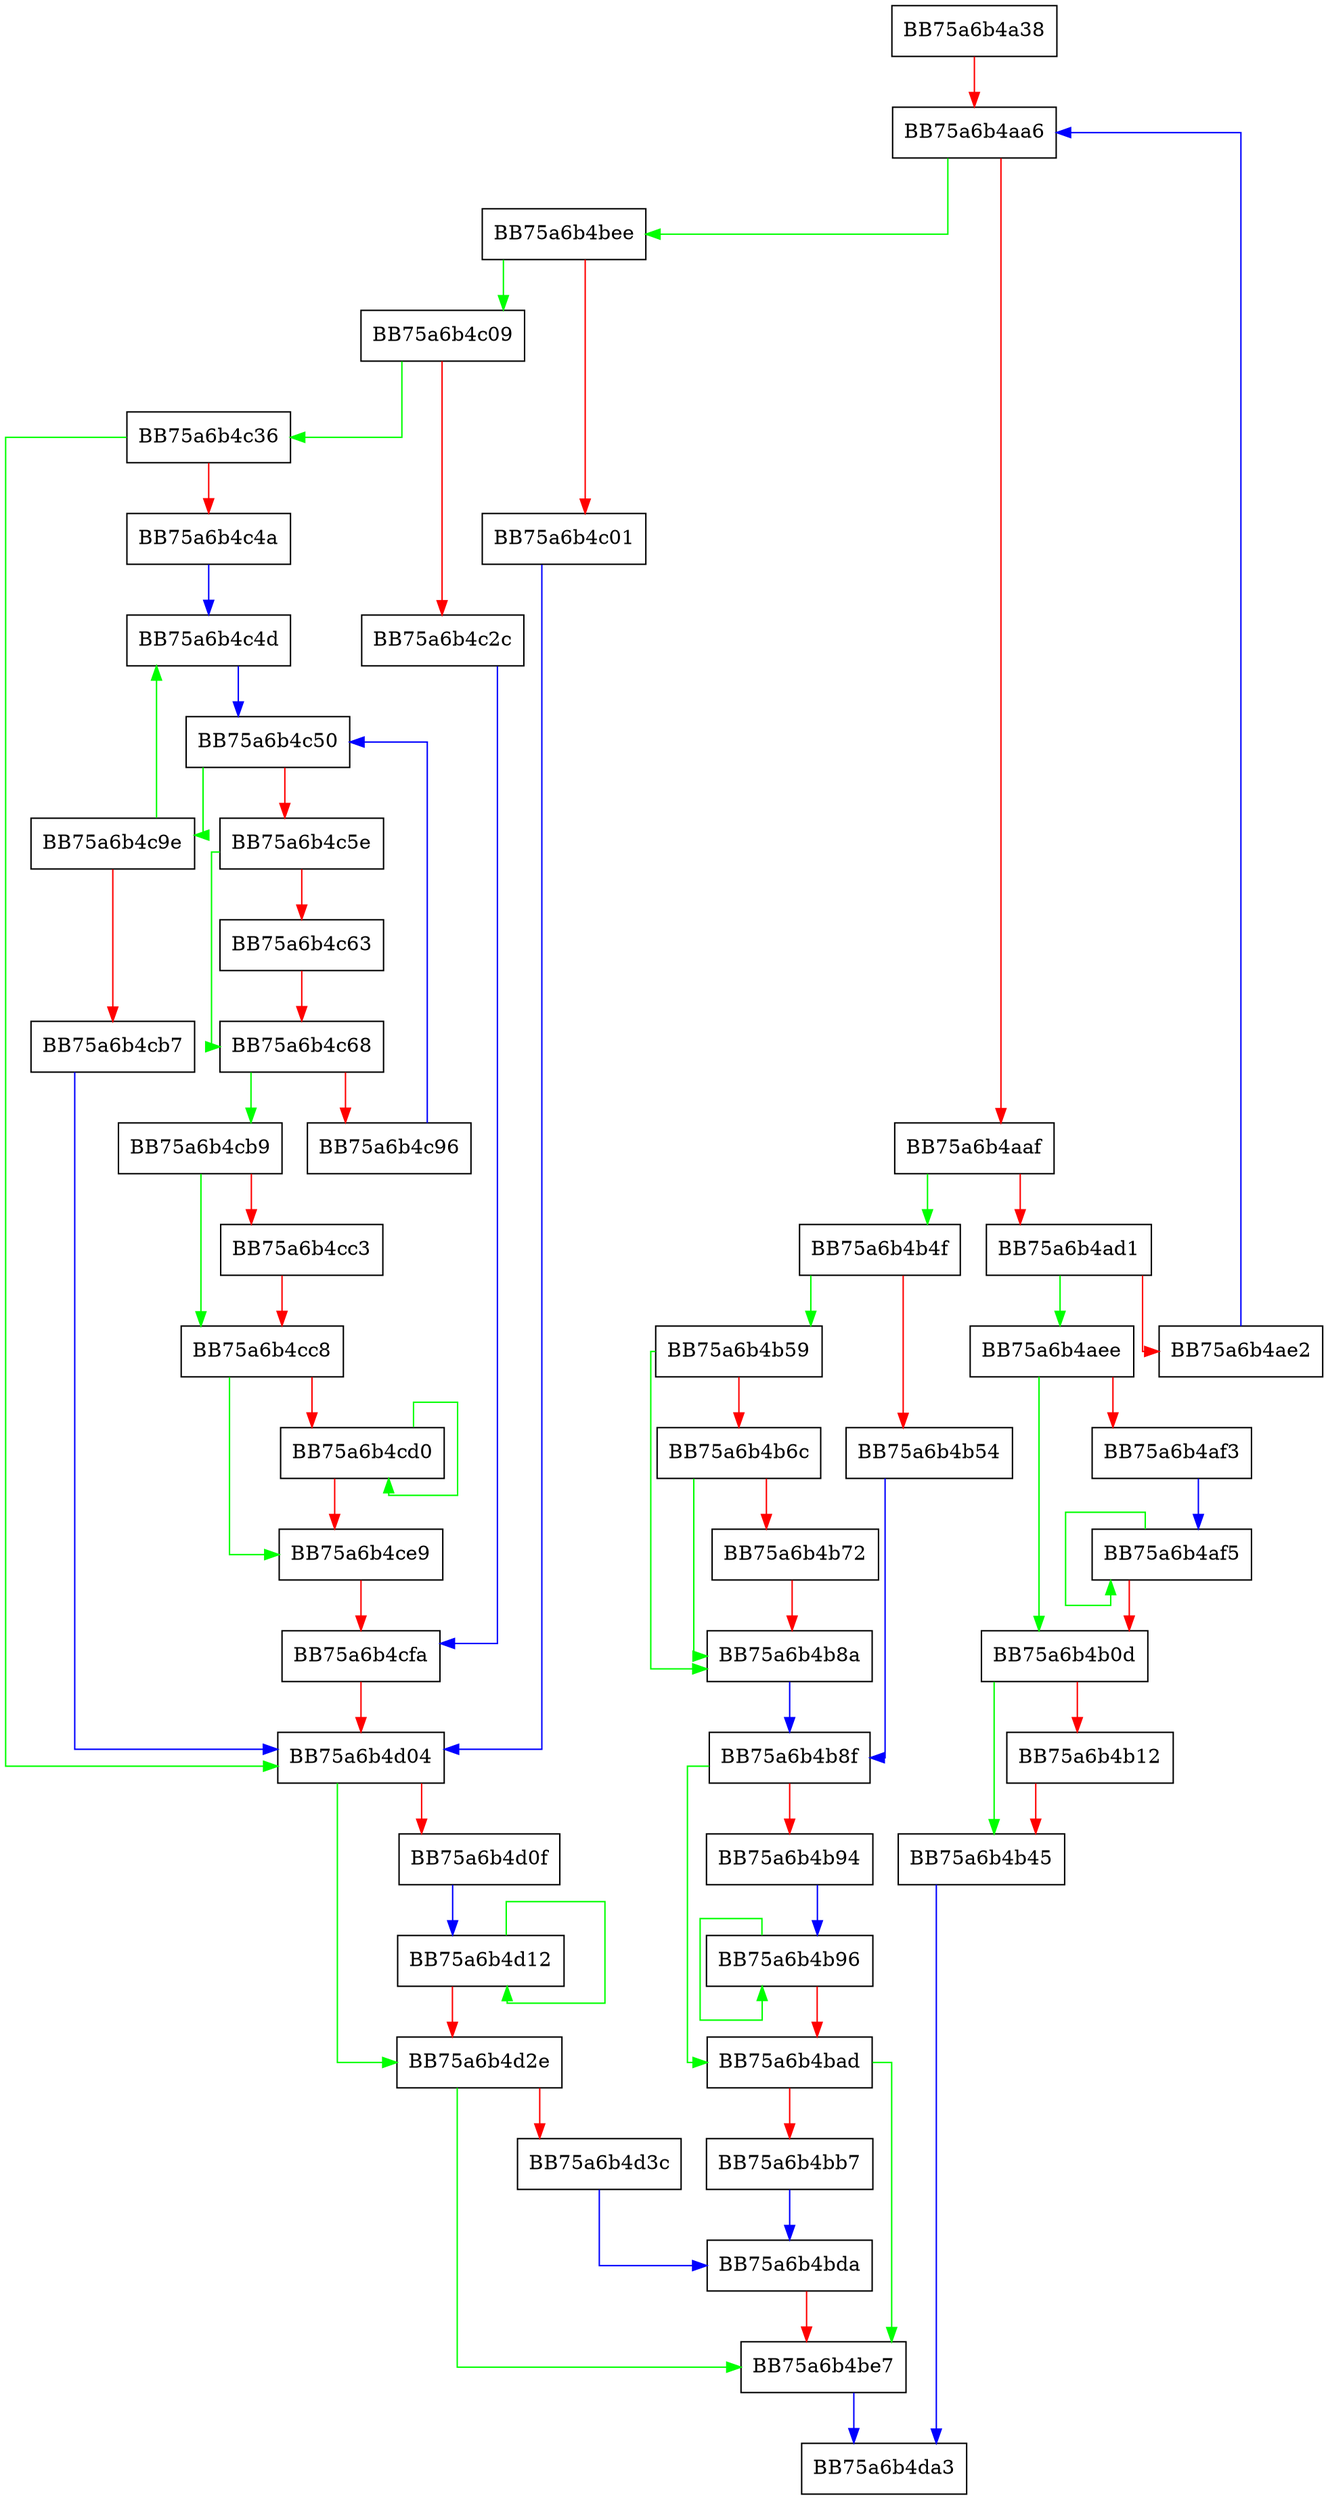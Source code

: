 digraph BuildExpandedPathList {
  node [shape="box"];
  graph [splines=ortho];
  BB75a6b4a38 -> BB75a6b4aa6 [color="red"];
  BB75a6b4aa6 -> BB75a6b4bee [color="green"];
  BB75a6b4aa6 -> BB75a6b4aaf [color="red"];
  BB75a6b4aaf -> BB75a6b4b4f [color="green"];
  BB75a6b4aaf -> BB75a6b4ad1 [color="red"];
  BB75a6b4ad1 -> BB75a6b4aee [color="green"];
  BB75a6b4ad1 -> BB75a6b4ae2 [color="red"];
  BB75a6b4ae2 -> BB75a6b4aa6 [color="blue"];
  BB75a6b4aee -> BB75a6b4b0d [color="green"];
  BB75a6b4aee -> BB75a6b4af3 [color="red"];
  BB75a6b4af3 -> BB75a6b4af5 [color="blue"];
  BB75a6b4af5 -> BB75a6b4af5 [color="green"];
  BB75a6b4af5 -> BB75a6b4b0d [color="red"];
  BB75a6b4b0d -> BB75a6b4b45 [color="green"];
  BB75a6b4b0d -> BB75a6b4b12 [color="red"];
  BB75a6b4b12 -> BB75a6b4b45 [color="red"];
  BB75a6b4b45 -> BB75a6b4da3 [color="blue"];
  BB75a6b4b4f -> BB75a6b4b59 [color="green"];
  BB75a6b4b4f -> BB75a6b4b54 [color="red"];
  BB75a6b4b54 -> BB75a6b4b8f [color="blue"];
  BB75a6b4b59 -> BB75a6b4b8a [color="green"];
  BB75a6b4b59 -> BB75a6b4b6c [color="red"];
  BB75a6b4b6c -> BB75a6b4b8a [color="green"];
  BB75a6b4b6c -> BB75a6b4b72 [color="red"];
  BB75a6b4b72 -> BB75a6b4b8a [color="red"];
  BB75a6b4b8a -> BB75a6b4b8f [color="blue"];
  BB75a6b4b8f -> BB75a6b4bad [color="green"];
  BB75a6b4b8f -> BB75a6b4b94 [color="red"];
  BB75a6b4b94 -> BB75a6b4b96 [color="blue"];
  BB75a6b4b96 -> BB75a6b4b96 [color="green"];
  BB75a6b4b96 -> BB75a6b4bad [color="red"];
  BB75a6b4bad -> BB75a6b4be7 [color="green"];
  BB75a6b4bad -> BB75a6b4bb7 [color="red"];
  BB75a6b4bb7 -> BB75a6b4bda [color="blue"];
  BB75a6b4bda -> BB75a6b4be7 [color="red"];
  BB75a6b4be7 -> BB75a6b4da3 [color="blue"];
  BB75a6b4bee -> BB75a6b4c09 [color="green"];
  BB75a6b4bee -> BB75a6b4c01 [color="red"];
  BB75a6b4c01 -> BB75a6b4d04 [color="blue"];
  BB75a6b4c09 -> BB75a6b4c36 [color="green"];
  BB75a6b4c09 -> BB75a6b4c2c [color="red"];
  BB75a6b4c2c -> BB75a6b4cfa [color="blue"];
  BB75a6b4c36 -> BB75a6b4d04 [color="green"];
  BB75a6b4c36 -> BB75a6b4c4a [color="red"];
  BB75a6b4c4a -> BB75a6b4c4d [color="blue"];
  BB75a6b4c4d -> BB75a6b4c50 [color="blue"];
  BB75a6b4c50 -> BB75a6b4c9e [color="green"];
  BB75a6b4c50 -> BB75a6b4c5e [color="red"];
  BB75a6b4c5e -> BB75a6b4c68 [color="green"];
  BB75a6b4c5e -> BB75a6b4c63 [color="red"];
  BB75a6b4c63 -> BB75a6b4c68 [color="red"];
  BB75a6b4c68 -> BB75a6b4cb9 [color="green"];
  BB75a6b4c68 -> BB75a6b4c96 [color="red"];
  BB75a6b4c96 -> BB75a6b4c50 [color="blue"];
  BB75a6b4c9e -> BB75a6b4c4d [color="green"];
  BB75a6b4c9e -> BB75a6b4cb7 [color="red"];
  BB75a6b4cb7 -> BB75a6b4d04 [color="blue"];
  BB75a6b4cb9 -> BB75a6b4cc8 [color="green"];
  BB75a6b4cb9 -> BB75a6b4cc3 [color="red"];
  BB75a6b4cc3 -> BB75a6b4cc8 [color="red"];
  BB75a6b4cc8 -> BB75a6b4ce9 [color="green"];
  BB75a6b4cc8 -> BB75a6b4cd0 [color="red"];
  BB75a6b4cd0 -> BB75a6b4cd0 [color="green"];
  BB75a6b4cd0 -> BB75a6b4ce9 [color="red"];
  BB75a6b4ce9 -> BB75a6b4cfa [color="red"];
  BB75a6b4cfa -> BB75a6b4d04 [color="red"];
  BB75a6b4d04 -> BB75a6b4d2e [color="green"];
  BB75a6b4d04 -> BB75a6b4d0f [color="red"];
  BB75a6b4d0f -> BB75a6b4d12 [color="blue"];
  BB75a6b4d12 -> BB75a6b4d12 [color="green"];
  BB75a6b4d12 -> BB75a6b4d2e [color="red"];
  BB75a6b4d2e -> BB75a6b4be7 [color="green"];
  BB75a6b4d2e -> BB75a6b4d3c [color="red"];
  BB75a6b4d3c -> BB75a6b4bda [color="blue"];
}